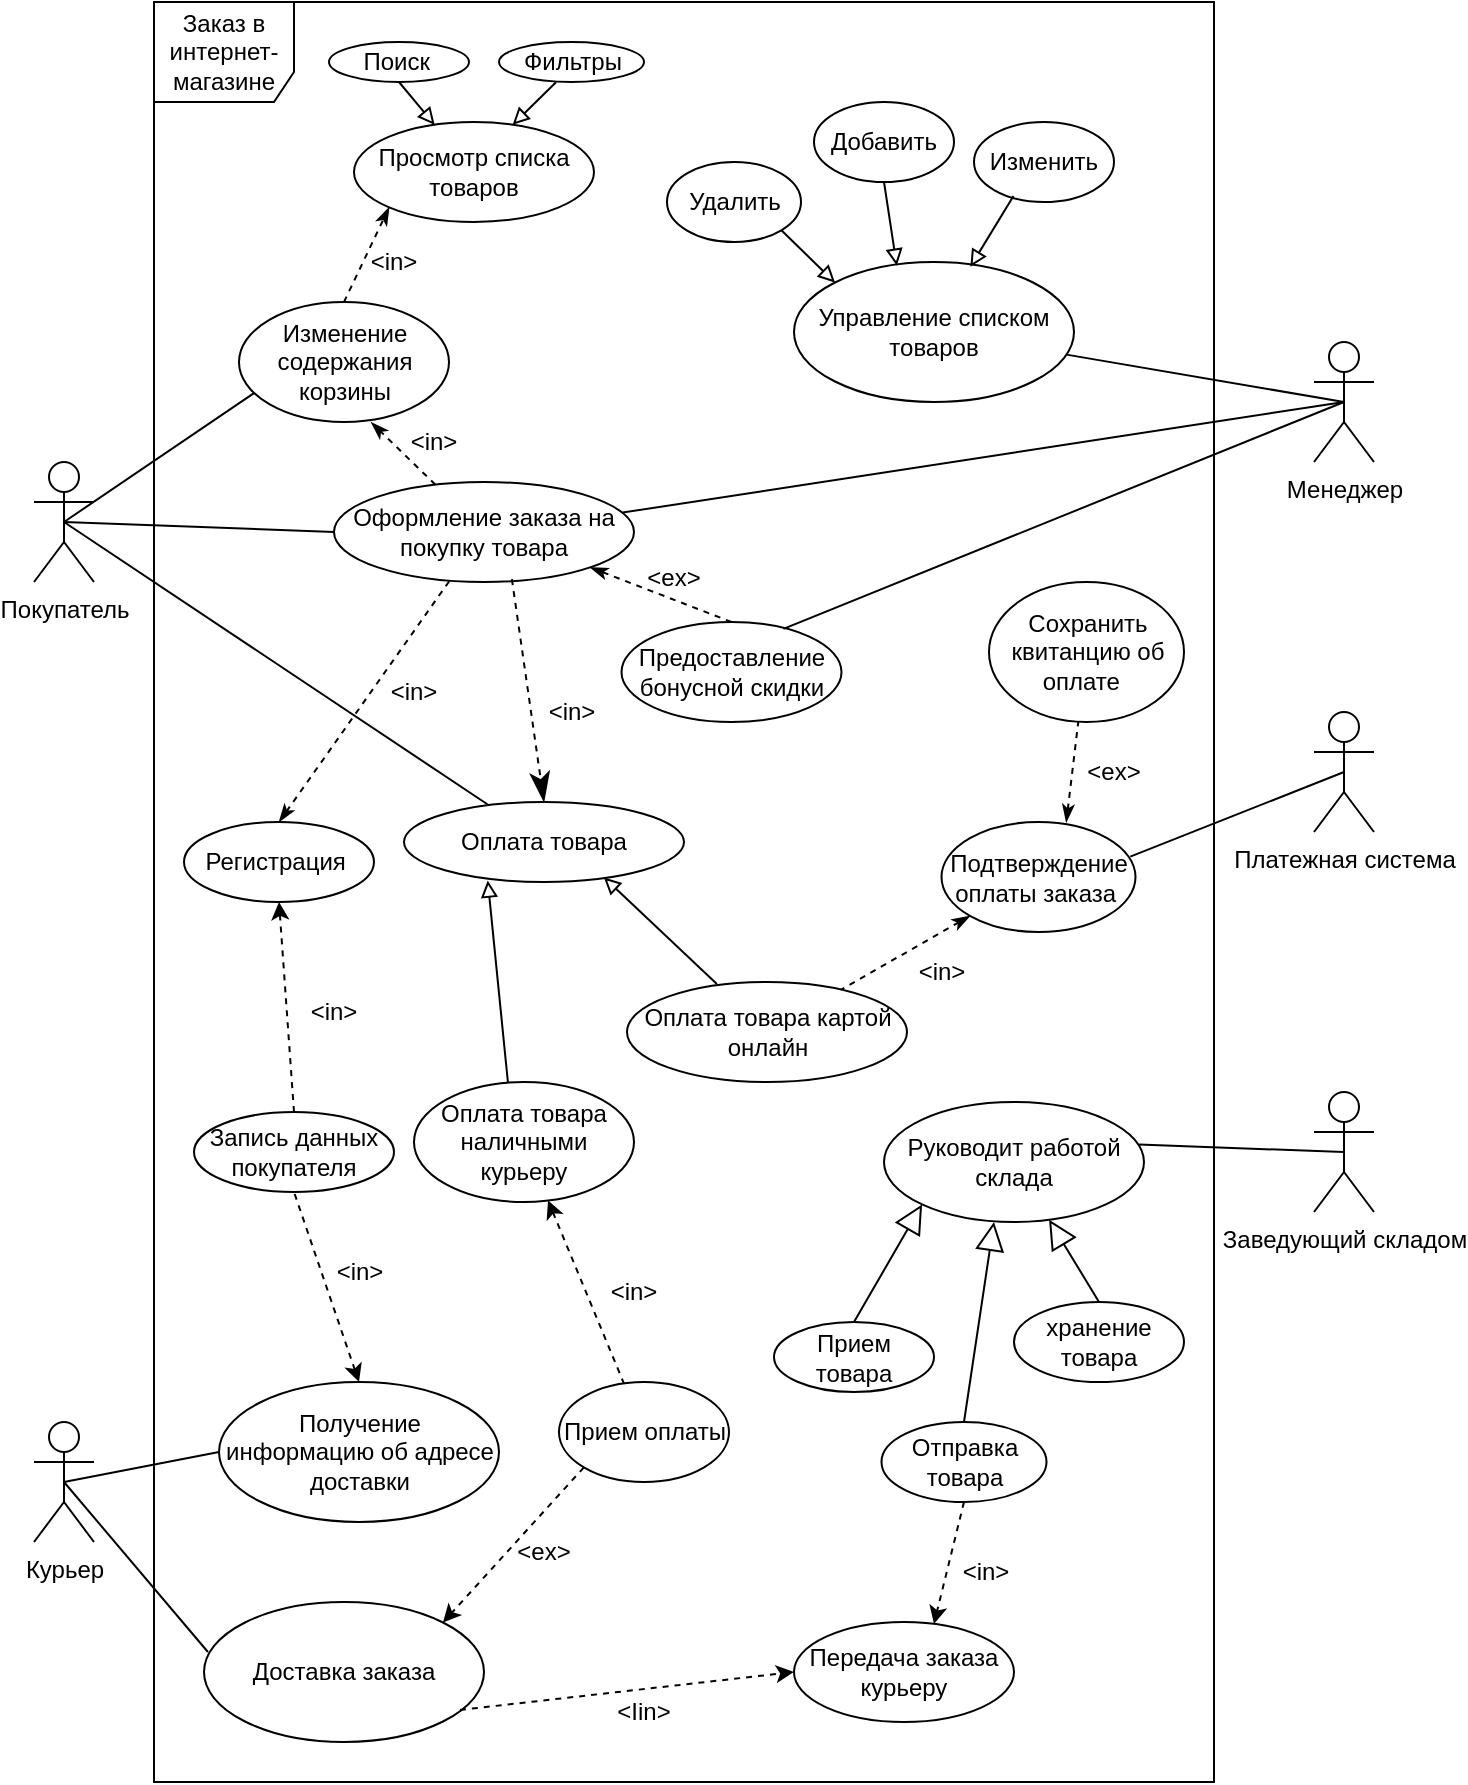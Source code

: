 <mxfile version="20.7.4" type="github">
  <diagram id="VsPfUK0BsPWMCRSnXzUu" name="Страница 1">
    <mxGraphModel dx="1707" dy="1631" grid="1" gridSize="10" guides="1" tooltips="1" connect="1" arrows="1" fold="1" page="1" pageScale="1" pageWidth="827" pageHeight="1169" math="0" shadow="0">
      <root>
        <mxCell id="0" />
        <mxCell id="1" parent="0" />
        <mxCell id="DnLe0oTCJf5O1xozWFYB-38" value="Заказ в интернет-магазине" style="shape=umlFrame;whiteSpace=wrap;html=1;width=70;height=50;" vertex="1" parent="1">
          <mxGeometry x="60" y="-60" width="530" height="890" as="geometry" />
        </mxCell>
        <mxCell id="5ew_u-OObYazUknkJd4i-4" value="Покупатель" style="shape=umlActor;verticalLabelPosition=bottom;verticalAlign=top;html=1;outlineConnect=0;" parent="1" vertex="1">
          <mxGeometry y="170" width="30" height="60" as="geometry" />
        </mxCell>
        <mxCell id="5ew_u-OObYazUknkJd4i-5" value="Менеджер" style="shape=umlActor;verticalLabelPosition=bottom;verticalAlign=top;html=1;outlineConnect=0;" parent="1" vertex="1">
          <mxGeometry x="640" y="110" width="30" height="60" as="geometry" />
        </mxCell>
        <mxCell id="5ew_u-OObYazUknkJd4i-12" value="Просмотр списка товаров" style="ellipse;whiteSpace=wrap;html=1;" parent="1" vertex="1">
          <mxGeometry x="160" width="120" height="50" as="geometry" />
        </mxCell>
        <mxCell id="5ew_u-OObYazUknkJd4i-13" value="Изменение содержания корзины" style="ellipse;whiteSpace=wrap;html=1;" parent="1" vertex="1">
          <mxGeometry x="102.5" y="90" width="105" height="60" as="geometry" />
        </mxCell>
        <mxCell id="5ew_u-OObYazUknkJd4i-15" value="Оформление заказа на покупку товара" style="ellipse;whiteSpace=wrap;html=1;" parent="1" vertex="1">
          <mxGeometry x="150" y="180" width="150" height="50" as="geometry" />
        </mxCell>
        <mxCell id="5ew_u-OObYazUknkJd4i-16" value="Оплата товара" style="ellipse;whiteSpace=wrap;html=1;" parent="1" vertex="1">
          <mxGeometry x="185" y="340" width="140" height="40" as="geometry" />
        </mxCell>
        <mxCell id="5ew_u-OObYazUknkJd4i-17" value="Регистрация&amp;nbsp;" style="ellipse;whiteSpace=wrap;html=1;" parent="1" vertex="1">
          <mxGeometry x="75" y="350" width="95" height="40" as="geometry" />
        </mxCell>
        <mxCell id="5ew_u-OObYazUknkJd4i-18" value="Предоставление бонусной скидки" style="ellipse;whiteSpace=wrap;html=1;" parent="1" vertex="1">
          <mxGeometry x="293.75" y="250" width="110" height="50" as="geometry" />
        </mxCell>
        <mxCell id="5ew_u-OObYazUknkJd4i-20" value="" style="endArrow=none;html=1;rounded=0;exitX=0.5;exitY=0.5;exitDx=0;exitDy=0;exitPerimeter=0;entryX=0;entryY=0.5;entryDx=0;entryDy=0;" parent="1" source="5ew_u-OObYazUknkJd4i-4" target="5ew_u-OObYazUknkJd4i-15" edge="1">
          <mxGeometry width="50" height="50" relative="1" as="geometry">
            <mxPoint x="110" y="260" as="sourcePoint" />
            <mxPoint x="160" y="210" as="targetPoint" />
          </mxGeometry>
        </mxCell>
        <mxCell id="5ew_u-OObYazUknkJd4i-21" value="" style="endArrow=none;html=1;rounded=0;exitX=0.5;exitY=0;exitDx=0;exitDy=0;startArrow=classicThin;startFill=1;dashed=1;" parent="1" source="5ew_u-OObYazUknkJd4i-17" target="5ew_u-OObYazUknkJd4i-15" edge="1">
          <mxGeometry width="50" height="50" relative="1" as="geometry">
            <mxPoint x="160" y="280" as="sourcePoint" />
            <mxPoint x="210" y="230" as="targetPoint" />
          </mxGeometry>
        </mxCell>
        <mxCell id="5ew_u-OObYazUknkJd4i-22" value="" style="endArrow=classicThin;html=1;rounded=0;exitX=0.5;exitY=0;exitDx=0;exitDy=0;entryX=1;entryY=1;entryDx=0;entryDy=0;dashed=1;endFill=1;" parent="1" source="5ew_u-OObYazUknkJd4i-18" target="5ew_u-OObYazUknkJd4i-15" edge="1">
          <mxGeometry width="50" height="50" relative="1" as="geometry">
            <mxPoint x="270" y="270" as="sourcePoint" />
            <mxPoint x="270" y="220" as="targetPoint" />
          </mxGeometry>
        </mxCell>
        <mxCell id="5ew_u-OObYazUknkJd4i-24" value="Оплата товара наличными&lt;br&gt;курьеру" style="ellipse;whiteSpace=wrap;html=1;" parent="1" vertex="1">
          <mxGeometry x="190" y="480" width="110" height="60" as="geometry" />
        </mxCell>
        <mxCell id="5ew_u-OObYazUknkJd4i-25" value="Оплата товара картой онлайн" style="ellipse;whiteSpace=wrap;html=1;" parent="1" vertex="1">
          <mxGeometry x="296.5" y="430" width="140" height="50" as="geometry" />
        </mxCell>
        <mxCell id="5ew_u-OObYazUknkJd4i-27" value="&amp;lt;ex&amp;gt;" style="text;html=1;strokeColor=none;fillColor=none;align=center;verticalAlign=middle;whiteSpace=wrap;rounded=0;" parent="1" vertex="1">
          <mxGeometry x="305" y="225" width="30" height="5" as="geometry" />
        </mxCell>
        <mxCell id="5ew_u-OObYazUknkJd4i-28" value="&amp;lt;in&amp;gt;" style="text;html=1;strokeColor=none;fillColor=none;align=center;verticalAlign=middle;whiteSpace=wrap;rounded=0;" parent="1" vertex="1">
          <mxGeometry x="165" y="275" width="50" height="20" as="geometry" />
        </mxCell>
        <mxCell id="5ew_u-OObYazUknkJd4i-29" value="" style="endArrow=none;html=1;rounded=0;entryX=0.5;entryY=0.5;entryDx=0;entryDy=0;entryPerimeter=0;" parent="1" source="5ew_u-OObYazUknkJd4i-16" target="5ew_u-OObYazUknkJd4i-4" edge="1">
          <mxGeometry width="50" height="50" relative="1" as="geometry">
            <mxPoint x="120" y="350" as="sourcePoint" />
            <mxPoint x="170" y="300" as="targetPoint" />
          </mxGeometry>
        </mxCell>
        <mxCell id="5ew_u-OObYazUknkJd4i-30" value="" style="endArrow=block;html=1;rounded=0;entryX=0.299;entryY=0.982;entryDx=0;entryDy=0;entryPerimeter=0;exitX=0.427;exitY=0.004;exitDx=0;exitDy=0;exitPerimeter=0;startArrow=none;startFill=0;endFill=0;" parent="1" source="5ew_u-OObYazUknkJd4i-24" target="5ew_u-OObYazUknkJd4i-16" edge="1">
          <mxGeometry width="50" height="50" relative="1" as="geometry">
            <mxPoint x="140" y="410" as="sourcePoint" />
            <mxPoint x="190" y="360" as="targetPoint" />
          </mxGeometry>
        </mxCell>
        <mxCell id="5ew_u-OObYazUknkJd4i-31" value="" style="endArrow=block;html=1;rounded=0;endFill=0;exitX=0.321;exitY=0.019;exitDx=0;exitDy=0;exitPerimeter=0;entryX=0.714;entryY=0.943;entryDx=0;entryDy=0;entryPerimeter=0;" parent="1" source="5ew_u-OObYazUknkJd4i-25" target="5ew_u-OObYazUknkJd4i-16" edge="1">
          <mxGeometry width="50" height="50" relative="1" as="geometry">
            <mxPoint x="310" y="410" as="sourcePoint" />
            <mxPoint x="380" y="350" as="targetPoint" />
          </mxGeometry>
        </mxCell>
        <mxCell id="5ew_u-OObYazUknkJd4i-32" value="Управление списком товаров" style="ellipse;whiteSpace=wrap;html=1;" parent="1" vertex="1">
          <mxGeometry x="380" y="70" width="140" height="70" as="geometry" />
        </mxCell>
        <mxCell id="5ew_u-OObYazUknkJd4i-37" value="" style="endArrow=none;html=1;rounded=0;exitX=0.736;exitY=0.069;exitDx=0;exitDy=0;exitPerimeter=0;entryX=0.5;entryY=0.5;entryDx=0;entryDy=0;entryPerimeter=0;" parent="1" source="5ew_u-OObYazUknkJd4i-18" target="5ew_u-OObYazUknkJd4i-5" edge="1">
          <mxGeometry width="50" height="50" relative="1" as="geometry">
            <mxPoint x="510" y="110" as="sourcePoint" />
            <mxPoint x="560" y="60" as="targetPoint" />
          </mxGeometry>
        </mxCell>
        <mxCell id="5ew_u-OObYazUknkJd4i-38" value="" style="endArrow=none;html=1;rounded=0;entryX=0.5;entryY=0.5;entryDx=0;entryDy=0;entryPerimeter=0;" parent="1" source="5ew_u-OObYazUknkJd4i-32" target="5ew_u-OObYazUknkJd4i-5" edge="1">
          <mxGeometry width="50" height="50" relative="1" as="geometry">
            <mxPoint x="500" y="100" as="sourcePoint" />
            <mxPoint x="550" y="50" as="targetPoint" />
          </mxGeometry>
        </mxCell>
        <mxCell id="5ew_u-OObYazUknkJd4i-46" value="" style="endArrow=classicThin;html=1;rounded=0;entryX=0;entryY=1;entryDx=0;entryDy=0;exitX=0.5;exitY=0;exitDx=0;exitDy=0;startArrow=none;startFill=0;dashed=1;endFill=1;" parent="1" source="5ew_u-OObYazUknkJd4i-13" target="5ew_u-OObYazUknkJd4i-12" edge="1">
          <mxGeometry width="50" height="50" relative="1" as="geometry">
            <mxPoint x="200" y="110" as="sourcePoint" />
            <mxPoint x="250" y="60" as="targetPoint" />
          </mxGeometry>
        </mxCell>
        <mxCell id="5ew_u-OObYazUknkJd4i-47" value="&amp;lt;in&amp;gt;" style="text;html=1;strokeColor=none;fillColor=none;align=center;verticalAlign=middle;whiteSpace=wrap;rounded=0;" parent="1" vertex="1">
          <mxGeometry x="160" y="60" width="40" height="20" as="geometry" />
        </mxCell>
        <mxCell id="5ew_u-OObYazUknkJd4i-50" value="" style="endArrow=classicThin;html=1;rounded=0;dashed=1;entryX=0.629;entryY=1.002;entryDx=0;entryDy=0;entryPerimeter=0;startArrow=none;startFill=0;endFill=1;" parent="1" source="5ew_u-OObYazUknkJd4i-15" target="5ew_u-OObYazUknkJd4i-13" edge="1">
          <mxGeometry width="50" height="50" relative="1" as="geometry">
            <mxPoint x="150" y="200" as="sourcePoint" />
            <mxPoint x="200" y="150" as="targetPoint" />
          </mxGeometry>
        </mxCell>
        <mxCell id="5ew_u-OObYazUknkJd4i-52" value="&amp;lt;in&amp;gt;" style="text;html=1;strokeColor=none;fillColor=none;align=center;verticalAlign=middle;whiteSpace=wrap;rounded=0;" parent="1" vertex="1">
          <mxGeometry x="180" y="150" width="40" height="20" as="geometry" />
        </mxCell>
        <mxCell id="5ew_u-OObYazUknkJd4i-58" value="" style="endArrow=none;dashed=1;html=1;rounded=0;exitX=0.643;exitY=0.003;exitDx=0;exitDy=0;endFill=0;exitPerimeter=0;startArrow=classicThin;startFill=1;" parent="1" source="5ew_u-OObYazUknkJd4i-63" target="5ew_u-OObYazUknkJd4i-59" edge="1">
          <mxGeometry width="50" height="50" relative="1" as="geometry">
            <mxPoint x="370" y="290" as="sourcePoint" />
            <mxPoint x="420" y="240" as="targetPoint" />
          </mxGeometry>
        </mxCell>
        <mxCell id="5ew_u-OObYazUknkJd4i-59" value="Сохранить квитанцию об оплате&amp;nbsp;&amp;nbsp;" style="ellipse;whiteSpace=wrap;html=1;" parent="1" vertex="1">
          <mxGeometry x="477.5" y="230" width="97.5" height="70" as="geometry" />
        </mxCell>
        <mxCell id="5ew_u-OObYazUknkJd4i-60" value="&amp;lt;ex&amp;gt;" style="text;html=1;strokeColor=none;fillColor=none;align=center;verticalAlign=middle;whiteSpace=wrap;rounded=0;" parent="1" vertex="1">
          <mxGeometry x="525" y="315" width="30" height="20" as="geometry" />
        </mxCell>
        <mxCell id="5ew_u-OObYazUknkJd4i-61" value="" style="endArrow=none;html=1;rounded=0;dashed=1;startArrow=classicThin;startFill=1;" parent="1" source="5ew_u-OObYazUknkJd4i-63" target="5ew_u-OObYazUknkJd4i-25" edge="1">
          <mxGeometry width="50" height="50" relative="1" as="geometry">
            <mxPoint x="370" y="290" as="sourcePoint" />
            <mxPoint x="403.493" y="320.919" as="targetPoint" />
          </mxGeometry>
        </mxCell>
        <mxCell id="5ew_u-OObYazUknkJd4i-63" value="Подтверждение&lt;br&gt;оплаты заказа&amp;nbsp;" style="ellipse;whiteSpace=wrap;html=1;" parent="1" vertex="1">
          <mxGeometry x="453.75" y="350" width="97" height="55" as="geometry" />
        </mxCell>
        <mxCell id="5ew_u-OObYazUknkJd4i-66" value="&amp;lt;in&amp;gt;" style="text;html=1;strokeColor=none;fillColor=none;align=center;verticalAlign=middle;whiteSpace=wrap;rounded=0;" parent="1" vertex="1">
          <mxGeometry x="423.75" y="410" width="60" height="30" as="geometry" />
        </mxCell>
        <mxCell id="5ew_u-OObYazUknkJd4i-67" value="Платежная система" style="shape=umlActor;verticalLabelPosition=bottom;verticalAlign=top;html=1;outlineConnect=0;" parent="1" vertex="1">
          <mxGeometry x="640" y="295" width="30" height="60" as="geometry" />
        </mxCell>
        <mxCell id="5ew_u-OObYazUknkJd4i-68" value="" style="endArrow=none;html=1;rounded=0;exitX=0.973;exitY=0.315;exitDx=0;exitDy=0;exitPerimeter=0;entryX=0.5;entryY=0.5;entryDx=0;entryDy=0;entryPerimeter=0;" parent="1" source="5ew_u-OObYazUknkJd4i-63" target="5ew_u-OObYazUknkJd4i-67" edge="1">
          <mxGeometry width="50" height="50" relative="1" as="geometry">
            <mxPoint x="500" y="330" as="sourcePoint" />
            <mxPoint x="550" y="280" as="targetPoint" />
          </mxGeometry>
        </mxCell>
        <mxCell id="5ew_u-OObYazUknkJd4i-75" value="Фильтры" style="ellipse;whiteSpace=wrap;html=1;" parent="1" vertex="1">
          <mxGeometry x="232.5" y="-40" width="72.5" height="20" as="geometry" />
        </mxCell>
        <mxCell id="5ew_u-OObYazUknkJd4i-76" value="Поиск&amp;nbsp;" style="ellipse;whiteSpace=wrap;html=1;" parent="1" vertex="1">
          <mxGeometry x="147.5" y="-40" width="70" height="20" as="geometry" />
        </mxCell>
        <mxCell id="5ew_u-OObYazUknkJd4i-77" value="" style="endArrow=none;html=1;rounded=0;exitX=0.661;exitY=0.028;exitDx=0;exitDy=0;exitPerimeter=0;entryX=0.393;entryY=1.007;entryDx=0;entryDy=0;startArrow=block;startFill=0;entryPerimeter=0;" parent="1" source="5ew_u-OObYazUknkJd4i-12" target="5ew_u-OObYazUknkJd4i-75" edge="1">
          <mxGeometry width="50" height="50" relative="1" as="geometry">
            <mxPoint x="250" y="40" as="sourcePoint" />
            <mxPoint x="300" y="-10" as="targetPoint" />
          </mxGeometry>
        </mxCell>
        <mxCell id="5ew_u-OObYazUknkJd4i-82" value="" style="endArrow=none;html=1;rounded=0;entryX=0.5;entryY=1;entryDx=0;entryDy=0;startArrow=block;startFill=0;" parent="1" source="5ew_u-OObYazUknkJd4i-12" target="5ew_u-OObYazUknkJd4i-76" edge="1">
          <mxGeometry width="50" height="50" relative="1" as="geometry">
            <mxPoint x="250" y="90" as="sourcePoint" />
            <mxPoint x="300" y="40" as="targetPoint" />
            <Array as="points" />
          </mxGeometry>
        </mxCell>
        <mxCell id="NsoH8pVkTyJm_LZlXLT9-8" value="" style="endArrow=none;html=1;rounded=0;exitX=0.5;exitY=0.5;exitDx=0;exitDy=0;endFill=0;exitPerimeter=0;entryX=0.962;entryY=0.306;entryDx=0;entryDy=0;entryPerimeter=0;" parent="1" source="5ew_u-OObYazUknkJd4i-5" target="5ew_u-OObYazUknkJd4i-15" edge="1">
          <mxGeometry width="50" height="50" relative="1" as="geometry">
            <mxPoint x="411.154" y="443.185" as="sourcePoint" />
            <mxPoint x="462.669" y="303.862" as="targetPoint" />
            <Array as="points" />
          </mxGeometry>
        </mxCell>
        <mxCell id="NsoH8pVkTyJm_LZlXLT9-13" value="" style="endArrow=none;endFill=0;endSize=12;html=1;rounded=0;entryX=0.073;entryY=0.757;entryDx=0;entryDy=0;entryPerimeter=0;exitX=0.5;exitY=0.5;exitDx=0;exitDy=0;exitPerimeter=0;" parent="1" source="5ew_u-OObYazUknkJd4i-4" target="5ew_u-OObYazUknkJd4i-13" edge="1">
          <mxGeometry width="160" relative="1" as="geometry">
            <mxPoint x="20" y="180" as="sourcePoint" />
            <mxPoint x="180" y="180" as="targetPoint" />
          </mxGeometry>
        </mxCell>
        <mxCell id="NsoH8pVkTyJm_LZlXLT9-15" value="" style="endArrow=classicThin;dashed=1;endFill=1;endSize=12;html=1;rounded=0;exitX=0.593;exitY=0.972;exitDx=0;exitDy=0;exitPerimeter=0;entryX=0.5;entryY=0;entryDx=0;entryDy=0;" parent="1" source="5ew_u-OObYazUknkJd4i-15" target="5ew_u-OObYazUknkJd4i-16" edge="1">
          <mxGeometry width="160" relative="1" as="geometry">
            <mxPoint x="240" y="290" as="sourcePoint" />
            <mxPoint x="400" y="290" as="targetPoint" />
          </mxGeometry>
        </mxCell>
        <mxCell id="NsoH8pVkTyJm_LZlXLT9-16" value="&amp;lt;in&amp;gt;" style="text;html=1;strokeColor=none;fillColor=none;align=center;verticalAlign=middle;whiteSpace=wrap;rounded=0;" parent="1" vertex="1">
          <mxGeometry x="243.75" y="285" width="50" height="20" as="geometry" />
        </mxCell>
        <mxCell id="NsoH8pVkTyJm_LZlXLT9-17" value="Удалить" style="ellipse;whiteSpace=wrap;html=1;" parent="1" vertex="1">
          <mxGeometry x="316.5" y="20" width="67" height="40" as="geometry" />
        </mxCell>
        <mxCell id="NsoH8pVkTyJm_LZlXLT9-18" value="Добавить" style="ellipse;whiteSpace=wrap;html=1;" parent="1" vertex="1">
          <mxGeometry x="390" y="-10" width="70" height="40" as="geometry" />
        </mxCell>
        <mxCell id="NsoH8pVkTyJm_LZlXLT9-19" value="Изменить" style="ellipse;whiteSpace=wrap;html=1;" parent="1" vertex="1">
          <mxGeometry x="470" width="70" height="40" as="geometry" />
        </mxCell>
        <mxCell id="NsoH8pVkTyJm_LZlXLT9-20" value="" style="endArrow=none;html=1;rounded=0;exitX=0.63;exitY=0.034;exitDx=0;exitDy=0;exitPerimeter=0;entryX=0.282;entryY=0.924;entryDx=0;entryDy=0;startArrow=block;startFill=0;entryPerimeter=0;" parent="1" source="5ew_u-OObYazUknkJd4i-32" target="NsoH8pVkTyJm_LZlXLT9-19" edge="1">
          <mxGeometry width="50" height="50" relative="1" as="geometry">
            <mxPoint x="242.71" y="21.12" as="sourcePoint" />
            <mxPoint x="270.992" y="-9.86" as="targetPoint" />
          </mxGeometry>
        </mxCell>
        <mxCell id="NsoH8pVkTyJm_LZlXLT9-21" value="" style="endArrow=none;html=1;rounded=0;exitX=0.367;exitY=0.026;exitDx=0;exitDy=0;entryX=0.5;entryY=1;entryDx=0;entryDy=0;startArrow=block;startFill=0;exitPerimeter=0;" parent="1" source="5ew_u-OObYazUknkJd4i-32" target="NsoH8pVkTyJm_LZlXLT9-18" edge="1">
          <mxGeometry width="50" height="50" relative="1" as="geometry">
            <mxPoint x="497.52" y="84.83" as="sourcePoint" />
            <mxPoint x="499.74" y="46.96" as="targetPoint" />
            <Array as="points" />
          </mxGeometry>
        </mxCell>
        <mxCell id="NsoH8pVkTyJm_LZlXLT9-22" value="" style="endArrow=none;html=1;rounded=0;exitX=0;exitY=0;exitDx=0;exitDy=0;entryX=1;entryY=1;entryDx=0;entryDy=0;startArrow=block;startFill=0;" parent="1" source="5ew_u-OObYazUknkJd4i-32" target="NsoH8pVkTyJm_LZlXLT9-17" edge="1">
          <mxGeometry width="50" height="50" relative="1" as="geometry">
            <mxPoint x="460" y="80" as="sourcePoint" />
            <mxPoint x="435" y="40" as="targetPoint" />
            <Array as="points" />
          </mxGeometry>
        </mxCell>
        <mxCell id="NsoH8pVkTyJm_LZlXLT9-23" value="Заведующий складом" style="shape=umlActor;verticalLabelPosition=bottom;verticalAlign=top;html=1;" parent="1" vertex="1">
          <mxGeometry x="640" y="485" width="30" height="60" as="geometry" />
        </mxCell>
        <mxCell id="NsoH8pVkTyJm_LZlXLT9-24" value="Руководит работой склада" style="ellipse;whiteSpace=wrap;html=1;" parent="1" vertex="1">
          <mxGeometry x="425" y="490" width="130" height="60" as="geometry" />
        </mxCell>
        <mxCell id="NsoH8pVkTyJm_LZlXLT9-25" value="" style="endArrow=none;endFill=0;endSize=12;html=1;rounded=0;entryX=0.5;entryY=0.5;entryDx=0;entryDy=0;entryPerimeter=0;exitX=0.981;exitY=0.355;exitDx=0;exitDy=0;exitPerimeter=0;" parent="1" source="NsoH8pVkTyJm_LZlXLT9-24" target="NsoH8pVkTyJm_LZlXLT9-23" edge="1">
          <mxGeometry width="160" relative="1" as="geometry">
            <mxPoint x="500" y="560" as="sourcePoint" />
            <mxPoint x="660" y="560" as="targetPoint" />
          </mxGeometry>
        </mxCell>
        <mxCell id="NsoH8pVkTyJm_LZlXLT9-26" value="Прием товара" style="ellipse;whiteSpace=wrap;html=1;" parent="1" vertex="1">
          <mxGeometry x="370" y="600" width="80" height="35" as="geometry" />
        </mxCell>
        <mxCell id="NsoH8pVkTyJm_LZlXLT9-27" value="Отправка товара" style="ellipse;whiteSpace=wrap;html=1;" parent="1" vertex="1">
          <mxGeometry x="423.75" y="650" width="82.5" height="40" as="geometry" />
        </mxCell>
        <mxCell id="NsoH8pVkTyJm_LZlXLT9-28" value="хранение товара" style="ellipse;whiteSpace=wrap;html=1;" parent="1" vertex="1">
          <mxGeometry x="490" y="590" width="85" height="40" as="geometry" />
        </mxCell>
        <mxCell id="NsoH8pVkTyJm_LZlXLT9-30" value="" style="endArrow=block;endFill=0;endSize=12;html=1;rounded=0;entryX=0;entryY=1;entryDx=0;entryDy=0;startArrow=none;startFill=0;exitX=0.5;exitY=0;exitDx=0;exitDy=0;" parent="1" source="NsoH8pVkTyJm_LZlXLT9-26" target="NsoH8pVkTyJm_LZlXLT9-24" edge="1">
          <mxGeometry width="160" relative="1" as="geometry">
            <mxPoint x="420" y="570" as="sourcePoint" />
            <mxPoint x="510" y="680" as="targetPoint" />
          </mxGeometry>
        </mxCell>
        <mxCell id="NsoH8pVkTyJm_LZlXLT9-31" value="" style="endArrow=block;endFill=0;endSize=12;html=1;rounded=0;entryX=0.423;entryY=1;entryDx=0;entryDy=0;startArrow=none;startFill=0;exitX=0.5;exitY=0;exitDx=0;exitDy=0;entryPerimeter=0;" parent="1" source="NsoH8pVkTyJm_LZlXLT9-27" target="NsoH8pVkTyJm_LZlXLT9-24" edge="1">
          <mxGeometry width="160" relative="1" as="geometry">
            <mxPoint x="407.5" y="590" as="sourcePoint" />
            <mxPoint x="429.038" y="541.213" as="targetPoint" />
          </mxGeometry>
        </mxCell>
        <mxCell id="NsoH8pVkTyJm_LZlXLT9-32" value="" style="endArrow=block;endFill=0;endSize=12;html=1;rounded=0;startArrow=none;startFill=0;exitX=0.5;exitY=0;exitDx=0;exitDy=0;" parent="1" source="NsoH8pVkTyJm_LZlXLT9-28" target="NsoH8pVkTyJm_LZlXLT9-24" edge="1">
          <mxGeometry width="160" relative="1" as="geometry">
            <mxPoint x="483.25" y="625" as="sourcePoint" />
            <mxPoint x="475" y="550" as="targetPoint" />
          </mxGeometry>
        </mxCell>
        <mxCell id="DnLe0oTCJf5O1xozWFYB-1" value="Курьер" style="shape=umlActor;verticalLabelPosition=bottom;verticalAlign=top;html=1;" vertex="1" parent="1">
          <mxGeometry y="650" width="30" height="60" as="geometry" />
        </mxCell>
        <mxCell id="DnLe0oTCJf5O1xozWFYB-3" value="Получение информацию об адресе доставки" style="ellipse;whiteSpace=wrap;html=1;" vertex="1" parent="1">
          <mxGeometry x="92.5" y="630" width="140" height="70" as="geometry" />
        </mxCell>
        <mxCell id="DnLe0oTCJf5O1xozWFYB-10" value="" style="endArrow=none;html=1;rounded=0;entryX=0;entryY=0.5;entryDx=0;entryDy=0;exitX=0.5;exitY=0.5;exitDx=0;exitDy=0;exitPerimeter=0;" edge="1" parent="1" source="DnLe0oTCJf5O1xozWFYB-1" target="DnLe0oTCJf5O1xozWFYB-3">
          <mxGeometry width="50" height="50" relative="1" as="geometry">
            <mxPoint x="70" y="620" as="sourcePoint" />
            <mxPoint x="120" y="570" as="targetPoint" />
          </mxGeometry>
        </mxCell>
        <mxCell id="DnLe0oTCJf5O1xozWFYB-11" value="Запись данных покупателя" style="ellipse;whiteSpace=wrap;html=1;" vertex="1" parent="1">
          <mxGeometry x="80" y="495" width="100" height="40" as="geometry" />
        </mxCell>
        <mxCell id="DnLe0oTCJf5O1xozWFYB-12" value="" style="endArrow=classic;html=1;rounded=0;exitX=0.5;exitY=0;exitDx=0;exitDy=0;entryX=0.5;entryY=1;entryDx=0;entryDy=0;dashed=1;" edge="1" parent="1" source="DnLe0oTCJf5O1xozWFYB-11" target="5ew_u-OObYazUknkJd4i-17">
          <mxGeometry width="50" height="50" relative="1" as="geometry">
            <mxPoint x="130" y="590" as="sourcePoint" />
            <mxPoint x="180" y="540" as="targetPoint" />
          </mxGeometry>
        </mxCell>
        <mxCell id="DnLe0oTCJf5O1xozWFYB-13" value="" style="endArrow=none;html=1;rounded=0;dashed=1;entryX=0.5;entryY=1;entryDx=0;entryDy=0;exitX=0.5;exitY=0;exitDx=0;exitDy=0;startArrow=classic;startFill=1;endFill=0;" edge="1" parent="1" source="DnLe0oTCJf5O1xozWFYB-3" target="DnLe0oTCJf5O1xozWFYB-11">
          <mxGeometry width="50" height="50" relative="1" as="geometry">
            <mxPoint x="110" y="570" as="sourcePoint" />
            <mxPoint x="160" y="520" as="targetPoint" />
          </mxGeometry>
        </mxCell>
        <mxCell id="DnLe0oTCJf5O1xozWFYB-14" value="&amp;lt;in&amp;gt;" style="text;html=1;strokeColor=none;fillColor=none;align=center;verticalAlign=middle;whiteSpace=wrap;rounded=0;" vertex="1" parent="1">
          <mxGeometry x="120" y="430" width="60" height="30" as="geometry" />
        </mxCell>
        <mxCell id="DnLe0oTCJf5O1xozWFYB-15" value="&amp;lt;in&amp;gt;" style="text;html=1;strokeColor=none;fillColor=none;align=center;verticalAlign=middle;whiteSpace=wrap;rounded=0;" vertex="1" parent="1">
          <mxGeometry x="132.5" y="560" width="60" height="30" as="geometry" />
        </mxCell>
        <mxCell id="DnLe0oTCJf5O1xozWFYB-17" value="Доставка заказа" style="ellipse;whiteSpace=wrap;html=1;" vertex="1" parent="1">
          <mxGeometry x="85" y="740" width="140" height="70" as="geometry" />
        </mxCell>
        <mxCell id="DnLe0oTCJf5O1xozWFYB-18" value="" style="endArrow=none;html=1;rounded=0;exitX=0.5;exitY=0.5;exitDx=0;exitDy=0;exitPerimeter=0;entryX=0.014;entryY=0.357;entryDx=0;entryDy=0;entryPerimeter=0;" edge="1" parent="1" source="DnLe0oTCJf5O1xozWFYB-1" target="DnLe0oTCJf5O1xozWFYB-17">
          <mxGeometry width="50" height="50" relative="1" as="geometry">
            <mxPoint x="50" y="680" as="sourcePoint" />
            <mxPoint x="100" y="630" as="targetPoint" />
          </mxGeometry>
        </mxCell>
        <mxCell id="DnLe0oTCJf5O1xozWFYB-20" value="" style="endArrow=none;html=1;rounded=0;dashed=1;endFill=0;startArrow=classic;startFill=1;" edge="1" parent="1" source="5ew_u-OObYazUknkJd4i-24" target="DnLe0oTCJf5O1xozWFYB-31">
          <mxGeometry width="50" height="50" relative="1" as="geometry">
            <mxPoint x="230" y="610" as="sourcePoint" />
            <mxPoint x="280" y="560" as="targetPoint" />
          </mxGeometry>
        </mxCell>
        <mxCell id="DnLe0oTCJf5O1xozWFYB-21" value="&amp;lt;in&amp;gt;" style="text;html=1;strokeColor=none;fillColor=none;align=center;verticalAlign=middle;whiteSpace=wrap;rounded=0;" vertex="1" parent="1">
          <mxGeometry x="270" y="570" width="60" height="30" as="geometry" />
        </mxCell>
        <mxCell id="DnLe0oTCJf5O1xozWFYB-24" value="" style="endArrow=classic;html=1;rounded=0;dashed=1;exitX=0.5;exitY=1;exitDx=0;exitDy=0;entryX=0.636;entryY=0.02;entryDx=0;entryDy=0;entryPerimeter=0;" edge="1" parent="1" source="NsoH8pVkTyJm_LZlXLT9-27" target="DnLe0oTCJf5O1xozWFYB-25">
          <mxGeometry width="50" height="50" relative="1" as="geometry">
            <mxPoint x="480" y="720" as="sourcePoint" />
            <mxPoint x="530" y="670" as="targetPoint" />
          </mxGeometry>
        </mxCell>
        <mxCell id="DnLe0oTCJf5O1xozWFYB-25" value="Передача заказа&lt;br&gt;курьеру" style="ellipse;whiteSpace=wrap;html=1;" vertex="1" parent="1">
          <mxGeometry x="380" y="750" width="110" height="50" as="geometry" />
        </mxCell>
        <mxCell id="DnLe0oTCJf5O1xozWFYB-26" value="" style="endArrow=classic;html=1;rounded=0;dashed=1;exitX=0.914;exitY=0.771;exitDx=0;exitDy=0;exitPerimeter=0;entryX=0;entryY=0.5;entryDx=0;entryDy=0;" edge="1" parent="1" source="DnLe0oTCJf5O1xozWFYB-17" target="DnLe0oTCJf5O1xozWFYB-25">
          <mxGeometry width="50" height="50" relative="1" as="geometry">
            <mxPoint x="330" y="770" as="sourcePoint" />
            <mxPoint x="380" y="720" as="targetPoint" />
          </mxGeometry>
        </mxCell>
        <mxCell id="DnLe0oTCJf5O1xozWFYB-29" value="&amp;lt;Iin&amp;gt;" style="text;html=1;strokeColor=none;fillColor=none;align=center;verticalAlign=middle;whiteSpace=wrap;rounded=0;" vertex="1" parent="1">
          <mxGeometry x="275" y="780" width="60" height="30" as="geometry" />
        </mxCell>
        <mxCell id="DnLe0oTCJf5O1xozWFYB-30" value="&amp;lt;in&amp;gt;" style="text;html=1;strokeColor=none;fillColor=none;align=center;verticalAlign=middle;whiteSpace=wrap;rounded=0;" vertex="1" parent="1">
          <mxGeometry x="446.25" y="710" width="60" height="30" as="geometry" />
        </mxCell>
        <mxCell id="DnLe0oTCJf5O1xozWFYB-31" value="Прием оплаты" style="ellipse;whiteSpace=wrap;html=1;" vertex="1" parent="1">
          <mxGeometry x="262.5" y="630" width="85" height="50" as="geometry" />
        </mxCell>
        <mxCell id="DnLe0oTCJf5O1xozWFYB-33" value="" style="endArrow=classic;html=1;rounded=0;dashed=1;exitX=0;exitY=1;exitDx=0;exitDy=0;entryX=1;entryY=0;entryDx=0;entryDy=0;" edge="1" parent="1" source="DnLe0oTCJf5O1xozWFYB-31" target="DnLe0oTCJf5O1xozWFYB-17">
          <mxGeometry width="50" height="50" relative="1" as="geometry">
            <mxPoint x="220" y="740" as="sourcePoint" />
            <mxPoint x="270" y="690" as="targetPoint" />
          </mxGeometry>
        </mxCell>
        <mxCell id="DnLe0oTCJf5O1xozWFYB-34" value="&amp;lt;ex&amp;gt;" style="text;html=1;strokeColor=none;fillColor=none;align=center;verticalAlign=middle;whiteSpace=wrap;rounded=0;" vertex="1" parent="1">
          <mxGeometry x="225" y="700" width="60" height="30" as="geometry" />
        </mxCell>
      </root>
    </mxGraphModel>
  </diagram>
</mxfile>
